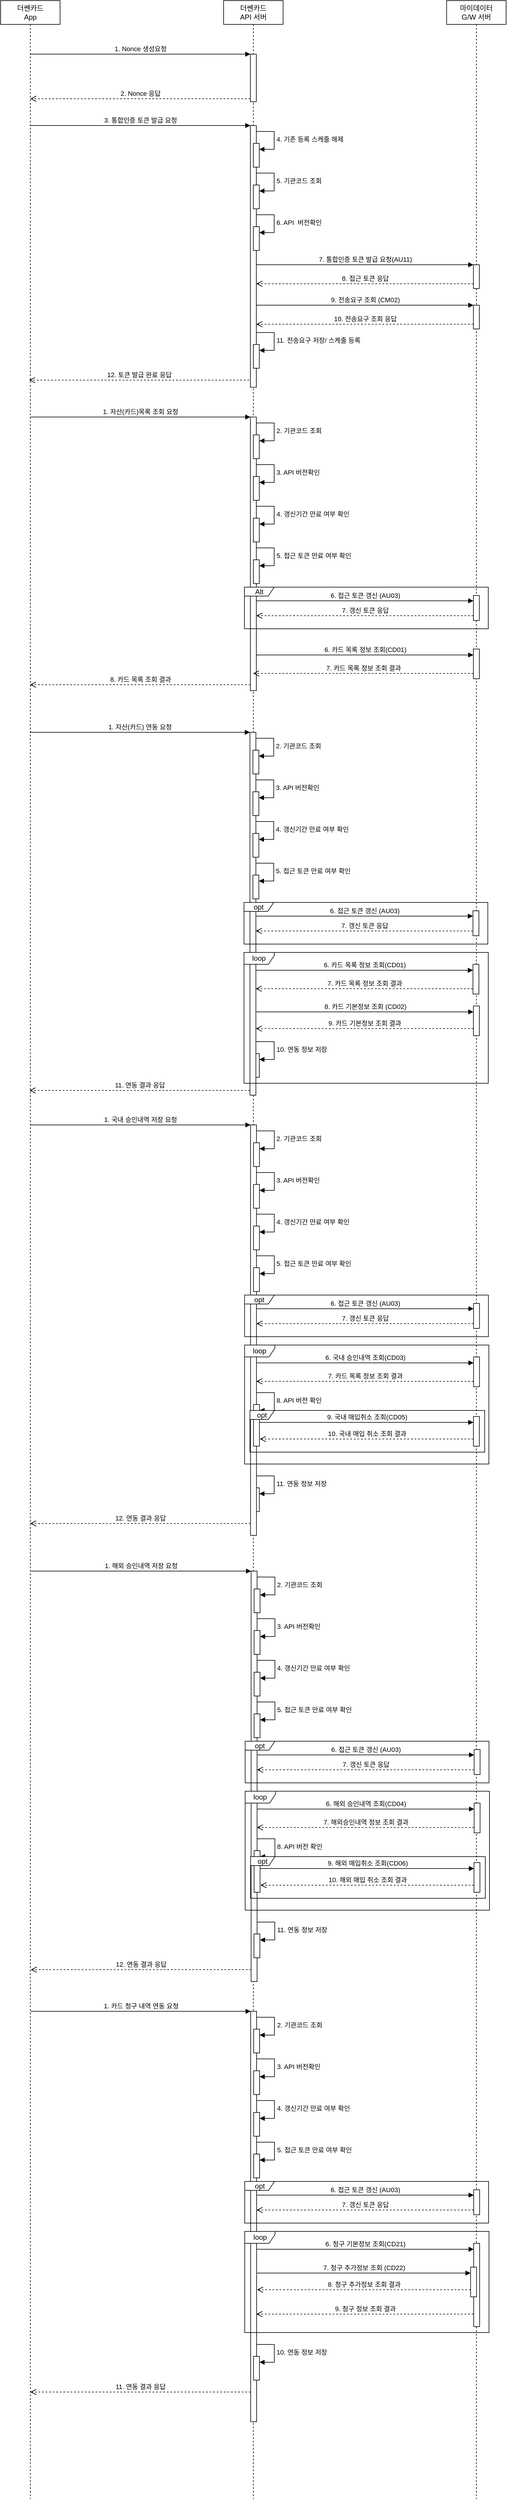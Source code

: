 <mxfile version="21.3.2" type="github">
  <diagram id="6Qg3G_9aTXWXRYNUIckk" name="마이데이터연동시퀀스">
    <mxGraphModel dx="1434" dy="806" grid="1" gridSize="10" guides="1" tooltips="1" connect="1" arrows="1" fold="1" page="0" pageScale="1" pageWidth="827" pageHeight="1169" math="0" shadow="0">
      <root>
        <mxCell id="0" />
        <mxCell id="1" parent="0" />
        <mxCell id="KVrmmXkFtb53Q-sJqrxz-4" value="마이데이터&lt;br&gt;G/W 서버" style="shape=umlLifeline;perimeter=lifelinePerimeter;whiteSpace=wrap;html=1;container=1;dropTarget=0;collapsible=0;recursiveResize=0;outlineConnect=0;portConstraint=eastwest;newEdgeStyle={&quot;edgeStyle&quot;:&quot;elbowEdgeStyle&quot;,&quot;elbow&quot;:&quot;vertical&quot;,&quot;curved&quot;:0,&quot;rounded&quot;:0};" parent="1" vertex="1">
          <mxGeometry x="840" y="150" width="100" height="4200" as="geometry" />
        </mxCell>
        <mxCell id="KVrmmXkFtb53Q-sJqrxz-13" value="" style="html=1;points=[];perimeter=orthogonalPerimeter;outlineConnect=0;targetShapes=umlLifeline;portConstraint=eastwest;newEdgeStyle={&quot;edgeStyle&quot;:&quot;elbowEdgeStyle&quot;,&quot;elbow&quot;:&quot;vertical&quot;,&quot;curved&quot;:0,&quot;rounded&quot;:0};" parent="KVrmmXkFtb53Q-sJqrxz-4" vertex="1">
          <mxGeometry x="45" y="444" width="10" height="40" as="geometry" />
        </mxCell>
        <mxCell id="KVrmmXkFtb53Q-sJqrxz-31" value="" style="html=1;points=[];perimeter=orthogonalPerimeter;outlineConnect=0;targetShapes=umlLifeline;portConstraint=eastwest;newEdgeStyle={&quot;edgeStyle&quot;:&quot;elbowEdgeStyle&quot;,&quot;elbow&quot;:&quot;vertical&quot;,&quot;curved&quot;:0,&quot;rounded&quot;:0};" parent="KVrmmXkFtb53Q-sJqrxz-4" vertex="1">
          <mxGeometry x="45" y="512" width="10" height="40" as="geometry" />
        </mxCell>
        <mxCell id="KVrmmXkFtb53Q-sJqrxz-32" value="9. 전송요구 조회 (CM02)" style="html=1;verticalAlign=bottom;endArrow=block;edgeStyle=elbowEdgeStyle;elbow=vertical;curved=0;rounded=0;" parent="KVrmmXkFtb53Q-sJqrxz-4" target="KVrmmXkFtb53Q-sJqrxz-31" edge="1">
          <mxGeometry relative="1" as="geometry">
            <mxPoint x="-320" y="512" as="sourcePoint" />
          </mxGeometry>
        </mxCell>
        <mxCell id="KVrmmXkFtb53Q-sJqrxz-33" value="10. 전송요구 조회 응답" style="html=1;verticalAlign=bottom;endArrow=open;dashed=1;endSize=8;edgeStyle=elbowEdgeStyle;elbow=vertical;curved=0;rounded=0;" parent="KVrmmXkFtb53Q-sJqrxz-4" edge="1">
          <mxGeometry relative="1" as="geometry">
            <mxPoint x="-320" y="544" as="targetPoint" />
            <mxPoint x="45" y="544" as="sourcePoint" />
            <Array as="points">
              <mxPoint x="-110" y="544" />
            </Array>
          </mxGeometry>
        </mxCell>
        <mxCell id="KVrmmXkFtb53Q-sJqrxz-40" value="" style="html=1;points=[];perimeter=orthogonalPerimeter;outlineConnect=0;targetShapes=umlLifeline;portConstraint=eastwest;newEdgeStyle={&quot;edgeStyle&quot;:&quot;elbowEdgeStyle&quot;,&quot;elbow&quot;:&quot;vertical&quot;,&quot;curved&quot;:0,&quot;rounded&quot;:0};" parent="KVrmmXkFtb53Q-sJqrxz-4" vertex="1">
          <mxGeometry x="45" y="1000" width="10" height="42" as="geometry" />
        </mxCell>
        <mxCell id="KVrmmXkFtb53Q-sJqrxz-44" value="" style="html=1;points=[];perimeter=orthogonalPerimeter;outlineConnect=0;targetShapes=umlLifeline;portConstraint=eastwest;newEdgeStyle={&quot;edgeStyle&quot;:&quot;elbowEdgeStyle&quot;,&quot;elbow&quot;:&quot;vertical&quot;,&quot;curved&quot;:0,&quot;rounded&quot;:0};" parent="KVrmmXkFtb53Q-sJqrxz-4" vertex="1">
          <mxGeometry x="45" y="1090" width="10" height="50" as="geometry" />
        </mxCell>
        <mxCell id="KVrmmXkFtb53Q-sJqrxz-66" value="" style="html=1;points=[];perimeter=orthogonalPerimeter;outlineConnect=0;targetShapes=umlLifeline;portConstraint=eastwest;newEdgeStyle={&quot;edgeStyle&quot;:&quot;elbowEdgeStyle&quot;,&quot;elbow&quot;:&quot;vertical&quot;,&quot;curved&quot;:0,&quot;rounded&quot;:0};" parent="KVrmmXkFtb53Q-sJqrxz-4" vertex="1">
          <mxGeometry x="45" y="1690" width="10" height="50" as="geometry" />
        </mxCell>
        <mxCell id="KVrmmXkFtb53Q-sJqrxz-76" value="" style="html=1;points=[];perimeter=orthogonalPerimeter;outlineConnect=0;targetShapes=umlLifeline;portConstraint=eastwest;newEdgeStyle={&quot;edgeStyle&quot;:&quot;elbowEdgeStyle&quot;,&quot;elbow&quot;:&quot;vertical&quot;,&quot;curved&quot;:0,&quot;rounded&quot;:0};" parent="KVrmmXkFtb53Q-sJqrxz-4" vertex="1">
          <mxGeometry x="45" y="2380" width="10" height="50" as="geometry" />
        </mxCell>
        <mxCell id="KVrmmXkFtb53Q-sJqrxz-93" value="10. 국내 매입 취소 조회 결과" style="html=1;verticalAlign=bottom;endArrow=open;dashed=1;endSize=8;elbow=vertical;rounded=0;" parent="KVrmmXkFtb53Q-sJqrxz-4" edge="1">
          <mxGeometry relative="1" as="geometry">
            <mxPoint x="-314" y="2418" as="targetPoint" />
            <mxPoint x="45" y="2418" as="sourcePoint" />
          </mxGeometry>
        </mxCell>
        <mxCell id="KVrmmXkFtb53Q-sJqrxz-94" value="9. 국내 매입취소 조회(CD05)" style="html=1;verticalAlign=bottom;endArrow=block;edgeStyle=elbowEdgeStyle;elbow=vertical;curved=0;rounded=0;" parent="KVrmmXkFtb53Q-sJqrxz-4" edge="1">
          <mxGeometry relative="1" as="geometry">
            <mxPoint x="-314" y="2390" as="sourcePoint" />
            <mxPoint x="45" y="2390" as="targetPoint" />
            <Array as="points">
              <mxPoint x="-100" y="2390" />
            </Array>
          </mxGeometry>
        </mxCell>
        <mxCell id="KVrmmXkFtb53Q-sJqrxz-3" value="더쎈카드&lt;br&gt;API 서버" style="shape=umlLifeline;perimeter=lifelinePerimeter;whiteSpace=wrap;html=1;container=1;dropTarget=0;collapsible=0;recursiveResize=0;outlineConnect=0;portConstraint=eastwest;newEdgeStyle={&quot;edgeStyle&quot;:&quot;elbowEdgeStyle&quot;,&quot;elbow&quot;:&quot;vertical&quot;,&quot;curved&quot;:0,&quot;rounded&quot;:0};" parent="1" vertex="1">
          <mxGeometry x="465" y="150" width="100" height="4200" as="geometry" />
        </mxCell>
        <mxCell id="KVrmmXkFtb53Q-sJqrxz-5" value="" style="html=1;points=[];perimeter=orthogonalPerimeter;outlineConnect=0;targetShapes=umlLifeline;portConstraint=eastwest;newEdgeStyle={&quot;edgeStyle&quot;:&quot;elbowEdgeStyle&quot;,&quot;elbow&quot;:&quot;vertical&quot;,&quot;curved&quot;:0,&quot;rounded&quot;:0};" parent="KVrmmXkFtb53Q-sJqrxz-3" vertex="1">
          <mxGeometry x="45" y="90" width="10" height="80" as="geometry" />
        </mxCell>
        <mxCell id="KVrmmXkFtb53Q-sJqrxz-8" value="" style="html=1;points=[];perimeter=orthogonalPerimeter;outlineConnect=0;targetShapes=umlLifeline;portConstraint=eastwest;newEdgeStyle={&quot;edgeStyle&quot;:&quot;elbowEdgeStyle&quot;,&quot;elbow&quot;:&quot;vertical&quot;,&quot;curved&quot;:0,&quot;rounded&quot;:0};" parent="KVrmmXkFtb53Q-sJqrxz-3" vertex="1">
          <mxGeometry x="45" y="210" width="10" height="440" as="geometry" />
        </mxCell>
        <mxCell id="KVrmmXkFtb53Q-sJqrxz-18" value="" style="html=1;points=[];perimeter=orthogonalPerimeter;outlineConnect=0;targetShapes=umlLifeline;portConstraint=eastwest;newEdgeStyle={&quot;edgeStyle&quot;:&quot;elbowEdgeStyle&quot;,&quot;elbow&quot;:&quot;vertical&quot;,&quot;curved&quot;:0,&quot;rounded&quot;:0};" parent="KVrmmXkFtb53Q-sJqrxz-3" vertex="1">
          <mxGeometry x="45" y="700" width="10" height="460" as="geometry" />
        </mxCell>
        <mxCell id="KVrmmXkFtb53Q-sJqrxz-21" value="" style="html=1;points=[];perimeter=orthogonalPerimeter;outlineConnect=0;targetShapes=umlLifeline;portConstraint=eastwest;newEdgeStyle={&quot;edgeStyle&quot;:&quot;elbowEdgeStyle&quot;,&quot;elbow&quot;:&quot;vertical&quot;,&quot;curved&quot;:0,&quot;rounded&quot;:0};" parent="KVrmmXkFtb53Q-sJqrxz-3" vertex="1">
          <mxGeometry x="50" y="730" width="10" height="40" as="geometry" />
        </mxCell>
        <mxCell id="KVrmmXkFtb53Q-sJqrxz-22" value="2. 기관코드 조회" style="html=1;align=left;spacingLeft=2;endArrow=block;rounded=0;edgeStyle=orthogonalEdgeStyle;curved=0;rounded=0;" parent="KVrmmXkFtb53Q-sJqrxz-3" target="KVrmmXkFtb53Q-sJqrxz-21" edge="1">
          <mxGeometry relative="1" as="geometry">
            <mxPoint x="55" y="710" as="sourcePoint" />
            <Array as="points">
              <mxPoint x="85" y="740" />
            </Array>
          </mxGeometry>
        </mxCell>
        <mxCell id="KVrmmXkFtb53Q-sJqrxz-23" value="" style="html=1;points=[];perimeter=orthogonalPerimeter;outlineConnect=0;targetShapes=umlLifeline;portConstraint=eastwest;newEdgeStyle={&quot;edgeStyle&quot;:&quot;elbowEdgeStyle&quot;,&quot;elbow&quot;:&quot;vertical&quot;,&quot;curved&quot;:0,&quot;rounded&quot;:0};" parent="KVrmmXkFtb53Q-sJqrxz-3" vertex="1">
          <mxGeometry x="50" y="800" width="10" height="40" as="geometry" />
        </mxCell>
        <mxCell id="KVrmmXkFtb53Q-sJqrxz-24" value="3. API 버전확인" style="html=1;align=left;spacingLeft=2;endArrow=block;rounded=0;edgeStyle=orthogonalEdgeStyle;curved=0;rounded=0;" parent="KVrmmXkFtb53Q-sJqrxz-3" target="KVrmmXkFtb53Q-sJqrxz-23" edge="1">
          <mxGeometry relative="1" as="geometry">
            <mxPoint x="55" y="780" as="sourcePoint" />
            <Array as="points">
              <mxPoint x="85" y="810" />
            </Array>
          </mxGeometry>
        </mxCell>
        <mxCell id="KVrmmXkFtb53Q-sJqrxz-25" value="" style="html=1;points=[];perimeter=orthogonalPerimeter;outlineConnect=0;targetShapes=umlLifeline;portConstraint=eastwest;newEdgeStyle={&quot;edgeStyle&quot;:&quot;elbowEdgeStyle&quot;,&quot;elbow&quot;:&quot;vertical&quot;,&quot;curved&quot;:0,&quot;rounded&quot;:0};" parent="KVrmmXkFtb53Q-sJqrxz-3" vertex="1">
          <mxGeometry x="50" y="240" width="10" height="40" as="geometry" />
        </mxCell>
        <mxCell id="KVrmmXkFtb53Q-sJqrxz-26" value="4. 기존 등록 스케줄 해제" style="html=1;align=left;spacingLeft=2;endArrow=block;rounded=0;edgeStyle=orthogonalEdgeStyle;curved=0;rounded=0;" parent="KVrmmXkFtb53Q-sJqrxz-3" target="KVrmmXkFtb53Q-sJqrxz-25" edge="1">
          <mxGeometry relative="1" as="geometry">
            <mxPoint x="55" y="220" as="sourcePoint" />
            <Array as="points">
              <mxPoint x="85" y="250" />
            </Array>
          </mxGeometry>
        </mxCell>
        <mxCell id="KVrmmXkFtb53Q-sJqrxz-27" value="" style="html=1;points=[];perimeter=orthogonalPerimeter;outlineConnect=0;targetShapes=umlLifeline;portConstraint=eastwest;newEdgeStyle={&quot;edgeStyle&quot;:&quot;elbowEdgeStyle&quot;,&quot;elbow&quot;:&quot;vertical&quot;,&quot;curved&quot;:0,&quot;rounded&quot;:0};" parent="KVrmmXkFtb53Q-sJqrxz-3" vertex="1">
          <mxGeometry x="50" y="310" width="10" height="40" as="geometry" />
        </mxCell>
        <mxCell id="KVrmmXkFtb53Q-sJqrxz-28" value="5. 기관코드 조회" style="html=1;align=left;spacingLeft=2;endArrow=block;rounded=0;edgeStyle=orthogonalEdgeStyle;curved=0;rounded=0;" parent="KVrmmXkFtb53Q-sJqrxz-3" target="KVrmmXkFtb53Q-sJqrxz-27" edge="1">
          <mxGeometry relative="1" as="geometry">
            <mxPoint x="55" y="290" as="sourcePoint" />
            <Array as="points">
              <mxPoint x="85" y="320" />
            </Array>
          </mxGeometry>
        </mxCell>
        <mxCell id="KVrmmXkFtb53Q-sJqrxz-29" value="" style="html=1;points=[];perimeter=orthogonalPerimeter;outlineConnect=0;targetShapes=umlLifeline;portConstraint=eastwest;newEdgeStyle={&quot;edgeStyle&quot;:&quot;elbowEdgeStyle&quot;,&quot;elbow&quot;:&quot;vertical&quot;,&quot;curved&quot;:0,&quot;rounded&quot;:0};" parent="KVrmmXkFtb53Q-sJqrxz-3" vertex="1">
          <mxGeometry x="50" y="380" width="10" height="40" as="geometry" />
        </mxCell>
        <mxCell id="KVrmmXkFtb53Q-sJqrxz-30" value="6. API&amp;nbsp; 버전확인" style="html=1;align=left;spacingLeft=2;endArrow=block;rounded=0;edgeStyle=orthogonalEdgeStyle;curved=0;rounded=0;" parent="KVrmmXkFtb53Q-sJqrxz-3" target="KVrmmXkFtb53Q-sJqrxz-29" edge="1">
          <mxGeometry relative="1" as="geometry">
            <mxPoint x="55" y="360" as="sourcePoint" />
            <Array as="points">
              <mxPoint x="85" y="390" />
            </Array>
          </mxGeometry>
        </mxCell>
        <mxCell id="KVrmmXkFtb53Q-sJqrxz-34" value="" style="html=1;points=[];perimeter=orthogonalPerimeter;outlineConnect=0;targetShapes=umlLifeline;portConstraint=eastwest;newEdgeStyle={&quot;edgeStyle&quot;:&quot;elbowEdgeStyle&quot;,&quot;elbow&quot;:&quot;vertical&quot;,&quot;curved&quot;:0,&quot;rounded&quot;:0};" parent="KVrmmXkFtb53Q-sJqrxz-3" vertex="1">
          <mxGeometry x="50" y="578" width="10" height="40" as="geometry" />
        </mxCell>
        <mxCell id="KVrmmXkFtb53Q-sJqrxz-35" value="11. 전송요구 저장/ 스케줄 등록" style="html=1;align=left;spacingLeft=2;endArrow=block;rounded=0;edgeStyle=orthogonalEdgeStyle;curved=0;rounded=0;" parent="KVrmmXkFtb53Q-sJqrxz-3" target="KVrmmXkFtb53Q-sJqrxz-34" edge="1">
          <mxGeometry relative="1" as="geometry">
            <mxPoint x="55" y="558" as="sourcePoint" />
            <Array as="points">
              <mxPoint x="85" y="588" />
            </Array>
          </mxGeometry>
        </mxCell>
        <mxCell id="KVrmmXkFtb53Q-sJqrxz-36" value="" style="html=1;points=[];perimeter=orthogonalPerimeter;outlineConnect=0;targetShapes=umlLifeline;portConstraint=eastwest;newEdgeStyle={&quot;edgeStyle&quot;:&quot;elbowEdgeStyle&quot;,&quot;elbow&quot;:&quot;vertical&quot;,&quot;curved&quot;:0,&quot;rounded&quot;:0};" parent="KVrmmXkFtb53Q-sJqrxz-3" vertex="1">
          <mxGeometry x="50" y="870" width="10" height="40" as="geometry" />
        </mxCell>
        <mxCell id="KVrmmXkFtb53Q-sJqrxz-37" value="4. 갱신기간 만료 여부 확인" style="html=1;align=left;spacingLeft=2;endArrow=block;rounded=0;edgeStyle=orthogonalEdgeStyle;curved=0;rounded=0;" parent="KVrmmXkFtb53Q-sJqrxz-3" target="KVrmmXkFtb53Q-sJqrxz-36" edge="1">
          <mxGeometry relative="1" as="geometry">
            <mxPoint x="55" y="850" as="sourcePoint" />
            <Array as="points">
              <mxPoint x="85" y="880" />
            </Array>
          </mxGeometry>
        </mxCell>
        <mxCell id="KVrmmXkFtb53Q-sJqrxz-38" value="" style="html=1;points=[];perimeter=orthogonalPerimeter;outlineConnect=0;targetShapes=umlLifeline;portConstraint=eastwest;newEdgeStyle={&quot;edgeStyle&quot;:&quot;elbowEdgeStyle&quot;,&quot;elbow&quot;:&quot;vertical&quot;,&quot;curved&quot;:0,&quot;rounded&quot;:0};" parent="KVrmmXkFtb53Q-sJqrxz-3" vertex="1">
          <mxGeometry x="50" y="940" width="10" height="40" as="geometry" />
        </mxCell>
        <mxCell id="KVrmmXkFtb53Q-sJqrxz-39" value="5. 접근 토큰 만료 여부 확인" style="html=1;align=left;spacingLeft=2;endArrow=block;rounded=0;edgeStyle=orthogonalEdgeStyle;curved=0;rounded=0;" parent="KVrmmXkFtb53Q-sJqrxz-3" target="KVrmmXkFtb53Q-sJqrxz-38" edge="1">
          <mxGeometry relative="1" as="geometry">
            <mxPoint x="55" y="920" as="sourcePoint" />
            <Array as="points">
              <mxPoint x="85" y="950" />
            </Array>
          </mxGeometry>
        </mxCell>
        <mxCell id="KVrmmXkFtb53Q-sJqrxz-70" value="10. 연동 정보 저장" style="html=1;align=left;spacingLeft=2;endArrow=block;rounded=0;edgeStyle=orthogonalEdgeStyle;curved=0;rounded=0;" parent="KVrmmXkFtb53Q-sJqrxz-3" target="KVrmmXkFtb53Q-sJqrxz-69" edge="1">
          <mxGeometry relative="1" as="geometry">
            <mxPoint x="55" y="1750" as="sourcePoint" />
            <Array as="points">
              <mxPoint x="85" y="1780" />
            </Array>
          </mxGeometry>
        </mxCell>
        <mxCell id="KVrmmXkFtb53Q-sJqrxz-69" value="" style="html=1;points=[];perimeter=orthogonalPerimeter;outlineConnect=0;targetShapes=umlLifeline;portConstraint=eastwest;newEdgeStyle={&quot;edgeStyle&quot;:&quot;elbowEdgeStyle&quot;,&quot;elbow&quot;:&quot;vertical&quot;,&quot;curved&quot;:0,&quot;rounded&quot;:0};" parent="KVrmmXkFtb53Q-sJqrxz-3" vertex="1">
          <mxGeometry x="50" y="1770" width="10" height="40" as="geometry" />
        </mxCell>
        <mxCell id="KVrmmXkFtb53Q-sJqrxz-74" value="11. 연동 정보 저장" style="html=1;align=left;spacingLeft=2;endArrow=block;rounded=0;edgeStyle=orthogonalEdgeStyle;curved=0;rounded=0;" parent="KVrmmXkFtb53Q-sJqrxz-3" target="KVrmmXkFtb53Q-sJqrxz-75" edge="1">
          <mxGeometry relative="1" as="geometry">
            <mxPoint x="55" y="2480" as="sourcePoint" />
            <Array as="points">
              <mxPoint x="85" y="2510" />
            </Array>
          </mxGeometry>
        </mxCell>
        <mxCell id="KVrmmXkFtb53Q-sJqrxz-127" value="10. 연동 정보 저장" style="html=1;align=left;spacingLeft=2;endArrow=block;rounded=0;edgeStyle=orthogonalEdgeStyle;curved=0;rounded=0;" parent="KVrmmXkFtb53Q-sJqrxz-3" target="KVrmmXkFtb53Q-sJqrxz-129" edge="1">
          <mxGeometry relative="1" as="geometry">
            <mxPoint x="55.25" y="3940" as="sourcePoint" />
            <Array as="points">
              <mxPoint x="85.25" y="3970" />
            </Array>
          </mxGeometry>
        </mxCell>
        <mxCell id="KVrmmXkFtb53Q-sJqrxz-128" value="" style="html=1;points=[];perimeter=orthogonalPerimeter;outlineConnect=0;targetShapes=umlLifeline;portConstraint=eastwest;newEdgeStyle={&quot;edgeStyle&quot;:&quot;elbowEdgeStyle&quot;,&quot;elbow&quot;:&quot;vertical&quot;,&quot;curved&quot;:0,&quot;rounded&quot;:0};" parent="KVrmmXkFtb53Q-sJqrxz-3" vertex="1">
          <mxGeometry x="45.5" y="3380" width="10" height="690" as="geometry" />
        </mxCell>
        <mxCell id="KVrmmXkFtb53Q-sJqrxz-129" value="" style="html=1;points=[];perimeter=orthogonalPerimeter;outlineConnect=0;targetShapes=umlLifeline;portConstraint=eastwest;newEdgeStyle={&quot;edgeStyle&quot;:&quot;elbowEdgeStyle&quot;,&quot;elbow&quot;:&quot;vertical&quot;,&quot;curved&quot;:0,&quot;rounded&quot;:0};" parent="KVrmmXkFtb53Q-sJqrxz-3" vertex="1">
          <mxGeometry x="50.25" y="3960" width="10" height="40" as="geometry" />
        </mxCell>
        <mxCell id="KVrmmXkFtb53Q-sJqrxz-133" value="" style="html=1;points=[];perimeter=orthogonalPerimeter;outlineConnect=0;targetShapes=umlLifeline;portConstraint=eastwest;newEdgeStyle={&quot;edgeStyle&quot;:&quot;elbowEdgeStyle&quot;,&quot;elbow&quot;:&quot;vertical&quot;,&quot;curved&quot;:0,&quot;rounded&quot;:0};" parent="KVrmmXkFtb53Q-sJqrxz-3" vertex="1">
          <mxGeometry x="50.5" y="3410" width="10" height="40" as="geometry" />
        </mxCell>
        <mxCell id="KVrmmXkFtb53Q-sJqrxz-134" value="2. 기관코드 조회" style="html=1;align=left;spacingLeft=2;endArrow=block;rounded=0;edgeStyle=orthogonalEdgeStyle;curved=0;rounded=0;" parent="KVrmmXkFtb53Q-sJqrxz-3" target="KVrmmXkFtb53Q-sJqrxz-133" edge="1">
          <mxGeometry relative="1" as="geometry">
            <mxPoint x="55.5" y="3390" as="sourcePoint" />
            <Array as="points">
              <mxPoint x="85.5" y="3420" />
            </Array>
          </mxGeometry>
        </mxCell>
        <mxCell id="KVrmmXkFtb53Q-sJqrxz-135" value="" style="html=1;points=[];perimeter=orthogonalPerimeter;outlineConnect=0;targetShapes=umlLifeline;portConstraint=eastwest;newEdgeStyle={&quot;edgeStyle&quot;:&quot;elbowEdgeStyle&quot;,&quot;elbow&quot;:&quot;vertical&quot;,&quot;curved&quot;:0,&quot;rounded&quot;:0};" parent="KVrmmXkFtb53Q-sJqrxz-3" vertex="1">
          <mxGeometry x="50.5" y="3480" width="10" height="40" as="geometry" />
        </mxCell>
        <mxCell id="KVrmmXkFtb53Q-sJqrxz-136" value="3. API 버전확인" style="html=1;align=left;spacingLeft=2;endArrow=block;rounded=0;edgeStyle=orthogonalEdgeStyle;curved=0;rounded=0;" parent="KVrmmXkFtb53Q-sJqrxz-3" target="KVrmmXkFtb53Q-sJqrxz-135" edge="1">
          <mxGeometry relative="1" as="geometry">
            <mxPoint x="55.5" y="3460" as="sourcePoint" />
            <Array as="points">
              <mxPoint x="85.5" y="3490" />
            </Array>
          </mxGeometry>
        </mxCell>
        <mxCell id="KVrmmXkFtb53Q-sJqrxz-137" value="" style="html=1;points=[];perimeter=orthogonalPerimeter;outlineConnect=0;targetShapes=umlLifeline;portConstraint=eastwest;newEdgeStyle={&quot;edgeStyle&quot;:&quot;elbowEdgeStyle&quot;,&quot;elbow&quot;:&quot;vertical&quot;,&quot;curved&quot;:0,&quot;rounded&quot;:0};" parent="KVrmmXkFtb53Q-sJqrxz-3" vertex="1">
          <mxGeometry x="50.5" y="3550" width="10" height="40" as="geometry" />
        </mxCell>
        <mxCell id="KVrmmXkFtb53Q-sJqrxz-138" value="4. 갱신기간 만료 여부 확인" style="html=1;align=left;spacingLeft=2;endArrow=block;rounded=0;edgeStyle=orthogonalEdgeStyle;curved=0;rounded=0;" parent="KVrmmXkFtb53Q-sJqrxz-3" target="KVrmmXkFtb53Q-sJqrxz-137" edge="1">
          <mxGeometry relative="1" as="geometry">
            <mxPoint x="55.5" y="3530" as="sourcePoint" />
            <Array as="points">
              <mxPoint x="85.5" y="3560" />
            </Array>
          </mxGeometry>
        </mxCell>
        <mxCell id="KVrmmXkFtb53Q-sJqrxz-139" value="" style="html=1;points=[];perimeter=orthogonalPerimeter;outlineConnect=0;targetShapes=umlLifeline;portConstraint=eastwest;newEdgeStyle={&quot;edgeStyle&quot;:&quot;elbowEdgeStyle&quot;,&quot;elbow&quot;:&quot;vertical&quot;,&quot;curved&quot;:0,&quot;rounded&quot;:0};" parent="KVrmmXkFtb53Q-sJqrxz-3" vertex="1">
          <mxGeometry x="50.5" y="3620" width="10" height="40" as="geometry" />
        </mxCell>
        <mxCell id="KVrmmXkFtb53Q-sJqrxz-140" value="5. 접근 토큰 만료 여부 확인" style="html=1;align=left;spacingLeft=2;endArrow=block;rounded=0;edgeStyle=orthogonalEdgeStyle;curved=0;rounded=0;" parent="KVrmmXkFtb53Q-sJqrxz-3" target="KVrmmXkFtb53Q-sJqrxz-139" edge="1">
          <mxGeometry relative="1" as="geometry">
            <mxPoint x="55.5" y="3600" as="sourcePoint" />
            <Array as="points">
              <mxPoint x="85.5" y="3630" />
            </Array>
          </mxGeometry>
        </mxCell>
        <mxCell id="KVrmmXkFtb53Q-sJqrxz-141" value="" style="html=1;points=[];perimeter=orthogonalPerimeter;outlineConnect=0;targetShapes=umlLifeline;portConstraint=eastwest;newEdgeStyle={&quot;edgeStyle&quot;:&quot;elbowEdgeStyle&quot;,&quot;elbow&quot;:&quot;vertical&quot;,&quot;curved&quot;:0,&quot;rounded&quot;:0};" parent="KVrmmXkFtb53Q-sJqrxz-3" vertex="1">
          <mxGeometry x="420.5" y="3680" width="10" height="42" as="geometry" />
        </mxCell>
        <mxCell id="KVrmmXkFtb53Q-sJqrxz-142" value="" style="html=1;points=[];perimeter=orthogonalPerimeter;outlineConnect=0;targetShapes=umlLifeline;portConstraint=eastwest;newEdgeStyle={&quot;edgeStyle&quot;:&quot;elbowEdgeStyle&quot;,&quot;elbow&quot;:&quot;vertical&quot;,&quot;curved&quot;:0,&quot;rounded&quot;:0};" parent="KVrmmXkFtb53Q-sJqrxz-3" vertex="1">
          <mxGeometry x="420.5" y="3770" width="10" height="140" as="geometry" />
        </mxCell>
        <mxCell id="KVrmmXkFtb53Q-sJqrxz-143" value="1. 카드 청구 내역 연동 요청" style="html=1;verticalAlign=bottom;endArrow=block;edgeStyle=elbowEdgeStyle;elbow=vertical;curved=0;rounded=0;" parent="KVrmmXkFtb53Q-sJqrxz-3" target="KVrmmXkFtb53Q-sJqrxz-128" edge="1">
          <mxGeometry relative="1" as="geometry">
            <mxPoint x="-324.5" y="3380" as="sourcePoint" />
          </mxGeometry>
        </mxCell>
        <mxCell id="KVrmmXkFtb53Q-sJqrxz-144" value="6. 접근 토큰 갱신 (AU03)" style="html=1;verticalAlign=bottom;endArrow=block;edgeStyle=elbowEdgeStyle;elbow=vertical;curved=0;rounded=0;" parent="KVrmmXkFtb53Q-sJqrxz-3" edge="1">
          <mxGeometry relative="1" as="geometry">
            <mxPoint x="55.5" y="3689" as="sourcePoint" />
            <mxPoint x="420.5" y="3689" as="targetPoint" />
          </mxGeometry>
        </mxCell>
        <mxCell id="KVrmmXkFtb53Q-sJqrxz-145" value="7. 갱신 토큰 응답" style="html=1;verticalAlign=bottom;endArrow=open;dashed=1;endSize=8;edgeStyle=elbowEdgeStyle;elbow=vertical;curved=0;rounded=0;" parent="KVrmmXkFtb53Q-sJqrxz-3" edge="1">
          <mxGeometry relative="1" as="geometry">
            <mxPoint x="55.5" y="3714" as="targetPoint" />
            <mxPoint x="420.5" y="3714" as="sourcePoint" />
            <Array as="points">
              <mxPoint x="385.5" y="3714" />
            </Array>
          </mxGeometry>
        </mxCell>
        <mxCell id="KVrmmXkFtb53Q-sJqrxz-146" value="opt" style="shape=umlFrame;whiteSpace=wrap;html=1;pointerEvents=0;width=50;height=15;" parent="KVrmmXkFtb53Q-sJqrxz-3" vertex="1">
          <mxGeometry x="35.5" y="3666" width="410" height="70" as="geometry" />
        </mxCell>
        <mxCell id="KVrmmXkFtb53Q-sJqrxz-147" value="6. 청구 기본정보 조회(CD21)" style="html=1;verticalAlign=bottom;endArrow=block;edgeStyle=elbowEdgeStyle;elbow=vertical;curved=0;rounded=0;" parent="KVrmmXkFtb53Q-sJqrxz-3" edge="1">
          <mxGeometry relative="1" as="geometry">
            <mxPoint x="55.5" y="3780" as="sourcePoint" />
            <mxPoint x="420.5" y="3780" as="targetPoint" />
          </mxGeometry>
        </mxCell>
        <mxCell id="KVrmmXkFtb53Q-sJqrxz-148" value="9. 청구 정보 조회 결과" style="html=1;verticalAlign=bottom;endArrow=open;dashed=1;endSize=8;elbow=vertical;rounded=0;" parent="KVrmmXkFtb53Q-sJqrxz-3" edge="1">
          <mxGeometry relative="1" as="geometry">
            <mxPoint x="55" y="3889" as="targetPoint" />
            <mxPoint x="420.25" y="3889" as="sourcePoint" />
          </mxGeometry>
        </mxCell>
        <mxCell id="KVrmmXkFtb53Q-sJqrxz-149" value="11. 연동 결과 응답" style="html=1;verticalAlign=bottom;endArrow=open;dashed=1;endSize=8;elbow=vertical;rounded=0;" parent="KVrmmXkFtb53Q-sJqrxz-3" edge="1">
          <mxGeometry relative="1" as="geometry">
            <mxPoint x="-325" y="4020" as="targetPoint" />
            <mxPoint x="45.5" y="4020" as="sourcePoint" />
          </mxGeometry>
        </mxCell>
        <mxCell id="KVrmmXkFtb53Q-sJqrxz-150" value="loop" style="shape=umlFrame;whiteSpace=wrap;html=1;pointerEvents=0;width=51;height=20;" parent="KVrmmXkFtb53Q-sJqrxz-3" vertex="1">
          <mxGeometry x="35.5" y="3750" width="410.75" height="170" as="geometry" />
        </mxCell>
        <mxCell id="KVrmmXkFtb53Q-sJqrxz-75" value="" style="html=1;points=[];perimeter=orthogonalPerimeter;outlineConnect=0;targetShapes=umlLifeline;portConstraint=eastwest;newEdgeStyle={&quot;edgeStyle&quot;:&quot;elbowEdgeStyle&quot;,&quot;elbow&quot;:&quot;vertical&quot;,&quot;curved&quot;:0,&quot;rounded&quot;:0};" parent="KVrmmXkFtb53Q-sJqrxz-3" vertex="1">
          <mxGeometry x="50" y="2500" width="10" height="40" as="geometry" />
        </mxCell>
        <mxCell id="KVrmmXkFtb53Q-sJqrxz-130" value="" style="html=1;points=[];perimeter=orthogonalPerimeter;outlineConnect=0;targetShapes=umlLifeline;portConstraint=eastwest;newEdgeStyle={&quot;edgeStyle&quot;:&quot;elbowEdgeStyle&quot;,&quot;elbow&quot;:&quot;vertical&quot;,&quot;curved&quot;:0,&quot;rounded&quot;:0};" parent="KVrmmXkFtb53Q-sJqrxz-3" vertex="1">
          <mxGeometry x="415.25" y="3810" width="10" height="50" as="geometry" />
        </mxCell>
        <mxCell id="KVrmmXkFtb53Q-sJqrxz-131" value="8. 청구 추가정보 조회 결과" style="html=1;verticalAlign=bottom;endArrow=open;dashed=1;endSize=8;elbow=vertical;rounded=0;" parent="KVrmmXkFtb53Q-sJqrxz-3" edge="1">
          <mxGeometry relative="1" as="geometry">
            <mxPoint x="56.25" y="3848" as="targetPoint" />
            <mxPoint x="415.25" y="3848" as="sourcePoint" />
          </mxGeometry>
        </mxCell>
        <mxCell id="KVrmmXkFtb53Q-sJqrxz-132" value="7. 청구 추가정보 조회 (CD22)" style="html=1;verticalAlign=bottom;endArrow=block;edgeStyle=elbowEdgeStyle;elbow=vertical;curved=0;rounded=0;" parent="KVrmmXkFtb53Q-sJqrxz-3" edge="1">
          <mxGeometry relative="1" as="geometry">
            <mxPoint x="56.25" y="3820" as="sourcePoint" />
            <mxPoint x="415.25" y="3820" as="targetPoint" />
            <Array as="points">
              <mxPoint x="270.25" y="3820" />
            </Array>
          </mxGeometry>
        </mxCell>
        <mxCell id="KVrmmXkFtb53Q-sJqrxz-73" value="" style="html=1;points=[];perimeter=orthogonalPerimeter;outlineConnect=0;targetShapes=umlLifeline;portConstraint=eastwest;newEdgeStyle={&quot;edgeStyle&quot;:&quot;elbowEdgeStyle&quot;,&quot;elbow&quot;:&quot;vertical&quot;,&quot;curved&quot;:0,&quot;rounded&quot;:0};" parent="1" vertex="1">
          <mxGeometry x="510.25" y="2040" width="10" height="690" as="geometry" />
        </mxCell>
        <mxCell id="KVrmmXkFtb53Q-sJqrxz-47" value="" style="html=1;points=[];perimeter=orthogonalPerimeter;outlineConnect=0;targetShapes=umlLifeline;portConstraint=eastwest;newEdgeStyle={&quot;edgeStyle&quot;:&quot;elbowEdgeStyle&quot;,&quot;elbow&quot;:&quot;vertical&quot;,&quot;curved&quot;:0,&quot;rounded&quot;:0};" parent="1" vertex="1">
          <mxGeometry x="509.25" y="1380" width="10" height="610" as="geometry" />
        </mxCell>
        <mxCell id="KVrmmXkFtb53Q-sJqrxz-1" value="더쎈카드&lt;br&gt;App" style="shape=umlLifeline;perimeter=lifelinePerimeter;whiteSpace=wrap;html=1;container=1;dropTarget=0;collapsible=0;recursiveResize=0;outlineConnect=0;portConstraint=eastwest;newEdgeStyle={&quot;edgeStyle&quot;:&quot;elbowEdgeStyle&quot;,&quot;elbow&quot;:&quot;vertical&quot;,&quot;curved&quot;:0,&quot;rounded&quot;:0};" parent="1" vertex="1">
          <mxGeometry x="90" y="150" width="100" height="4200" as="geometry" />
        </mxCell>
        <mxCell id="KVrmmXkFtb53Q-sJqrxz-6" value="1. Nonce 생성요청" style="html=1;verticalAlign=bottom;endArrow=block;edgeStyle=elbowEdgeStyle;elbow=vertical;curved=0;rounded=0;" parent="1" target="KVrmmXkFtb53Q-sJqrxz-5" edge="1">
          <mxGeometry relative="1" as="geometry">
            <mxPoint x="140" y="240" as="sourcePoint" />
          </mxGeometry>
        </mxCell>
        <mxCell id="KVrmmXkFtb53Q-sJqrxz-7" value="2. Nonce 응답" style="html=1;verticalAlign=bottom;endArrow=open;dashed=1;endSize=8;edgeStyle=elbowEdgeStyle;elbow=vertical;curved=0;rounded=0;" parent="1" source="KVrmmXkFtb53Q-sJqrxz-5" edge="1">
          <mxGeometry relative="1" as="geometry">
            <mxPoint x="140" y="315" as="targetPoint" />
          </mxGeometry>
        </mxCell>
        <mxCell id="KVrmmXkFtb53Q-sJqrxz-9" value="3. 통합인증 토큰 발급 요청" style="html=1;verticalAlign=bottom;endArrow=block;edgeStyle=elbowEdgeStyle;elbow=vertical;curved=0;rounded=0;" parent="1" target="KVrmmXkFtb53Q-sJqrxz-8" edge="1">
          <mxGeometry relative="1" as="geometry">
            <mxPoint x="140" y="360" as="sourcePoint" />
          </mxGeometry>
        </mxCell>
        <mxCell id="KVrmmXkFtb53Q-sJqrxz-10" value="12. 토큰 발급 완료 응답" style="html=1;verticalAlign=bottom;endArrow=open;dashed=1;endSize=8;edgeStyle=elbowEdgeStyle;elbow=vertical;curved=0;rounded=0;" parent="1" edge="1">
          <mxGeometry relative="1" as="geometry">
            <mxPoint x="138" y="788" as="targetPoint" />
            <mxPoint x="508" y="788" as="sourcePoint" />
            <Array as="points">
              <mxPoint x="392" y="788" />
            </Array>
          </mxGeometry>
        </mxCell>
        <mxCell id="KVrmmXkFtb53Q-sJqrxz-14" value="7. 통합인증 토큰 발급 요청(AU11)" style="html=1;verticalAlign=bottom;endArrow=block;edgeStyle=elbowEdgeStyle;elbow=vertical;curved=0;rounded=0;" parent="1" target="KVrmmXkFtb53Q-sJqrxz-13" edge="1">
          <mxGeometry relative="1" as="geometry">
            <mxPoint x="520" y="594" as="sourcePoint" />
          </mxGeometry>
        </mxCell>
        <mxCell id="KVrmmXkFtb53Q-sJqrxz-15" value="8. 접근 토큰 응답" style="html=1;verticalAlign=bottom;endArrow=open;dashed=1;endSize=8;edgeStyle=elbowEdgeStyle;elbow=vertical;curved=0;rounded=0;" parent="1" edge="1">
          <mxGeometry relative="1" as="geometry">
            <mxPoint x="520" y="626" as="targetPoint" />
            <mxPoint x="885" y="626" as="sourcePoint" />
            <Array as="points">
              <mxPoint x="730" y="626" />
            </Array>
          </mxGeometry>
        </mxCell>
        <mxCell id="KVrmmXkFtb53Q-sJqrxz-19" value="1. 자산(카드)목록 조회 요청" style="html=1;verticalAlign=bottom;endArrow=block;edgeStyle=elbowEdgeStyle;elbow=vertical;curved=0;rounded=0;" parent="1" target="KVrmmXkFtb53Q-sJqrxz-18" edge="1">
          <mxGeometry relative="1" as="geometry">
            <mxPoint x="140" y="850" as="sourcePoint" />
          </mxGeometry>
        </mxCell>
        <mxCell id="KVrmmXkFtb53Q-sJqrxz-20" value="8. 카드 목록 조회 결과" style="html=1;verticalAlign=bottom;endArrow=open;dashed=1;endSize=8;elbow=vertical;rounded=0;" parent="1" edge="1">
          <mxGeometry relative="1" as="geometry">
            <mxPoint x="139.5" y="1300" as="targetPoint" />
            <mxPoint x="510" y="1300" as="sourcePoint" />
          </mxGeometry>
        </mxCell>
        <mxCell id="KVrmmXkFtb53Q-sJqrxz-41" value="6. 접근 토큰 갱신 (AU03)" style="html=1;verticalAlign=bottom;endArrow=block;edgeStyle=elbowEdgeStyle;elbow=vertical;curved=0;rounded=0;" parent="1" edge="1">
          <mxGeometry relative="1" as="geometry">
            <mxPoint x="520" y="1159" as="sourcePoint" />
            <mxPoint x="885" y="1159" as="targetPoint" />
          </mxGeometry>
        </mxCell>
        <mxCell id="KVrmmXkFtb53Q-sJqrxz-42" value="7. 갱신 토큰 응답" style="html=1;verticalAlign=bottom;endArrow=open;dashed=1;endSize=8;edgeStyle=elbowEdgeStyle;elbow=vertical;curved=0;rounded=0;" parent="1" edge="1">
          <mxGeometry relative="1" as="geometry">
            <mxPoint x="520" y="1184" as="targetPoint" />
            <mxPoint x="885" y="1184" as="sourcePoint" />
            <Array as="points">
              <mxPoint x="850" y="1184" />
            </Array>
          </mxGeometry>
        </mxCell>
        <mxCell id="KVrmmXkFtb53Q-sJqrxz-43" value="Alt" style="shape=umlFrame;whiteSpace=wrap;html=1;pointerEvents=0;width=50;height=15;" parent="1" vertex="1">
          <mxGeometry x="500" y="1136" width="410" height="70" as="geometry" />
        </mxCell>
        <mxCell id="KVrmmXkFtb53Q-sJqrxz-45" value="6. 카드 목록 정보 조회(CD01)" style="html=1;verticalAlign=bottom;endArrow=block;edgeStyle=elbowEdgeStyle;elbow=vertical;curved=0;rounded=0;" parent="1" edge="1">
          <mxGeometry relative="1" as="geometry">
            <mxPoint x="520" y="1250" as="sourcePoint" />
            <mxPoint x="885" y="1250" as="targetPoint" />
          </mxGeometry>
        </mxCell>
        <mxCell id="KVrmmXkFtb53Q-sJqrxz-46" value="7. 카드 목록 정보 조회 결과" style="html=1;verticalAlign=bottom;endArrow=open;dashed=1;endSize=8;elbow=vertical;rounded=0;" parent="1" edge="1">
          <mxGeometry relative="1" as="geometry">
            <mxPoint x="514.5" y="1281" as="targetPoint" />
            <mxPoint x="885" y="1281" as="sourcePoint" />
          </mxGeometry>
        </mxCell>
        <mxCell id="KVrmmXkFtb53Q-sJqrxz-48" value="" style="html=1;points=[];perimeter=orthogonalPerimeter;outlineConnect=0;targetShapes=umlLifeline;portConstraint=eastwest;newEdgeStyle={&quot;edgeStyle&quot;:&quot;elbowEdgeStyle&quot;,&quot;elbow&quot;:&quot;vertical&quot;,&quot;curved&quot;:0,&quot;rounded&quot;:0};" parent="1" vertex="1">
          <mxGeometry x="514.25" y="1410" width="10" height="40" as="geometry" />
        </mxCell>
        <mxCell id="KVrmmXkFtb53Q-sJqrxz-49" value="2. 기관코드 조회" style="html=1;align=left;spacingLeft=2;endArrow=block;rounded=0;edgeStyle=orthogonalEdgeStyle;curved=0;rounded=0;" parent="1" target="KVrmmXkFtb53Q-sJqrxz-48" edge="1">
          <mxGeometry relative="1" as="geometry">
            <mxPoint x="519.25" y="1390" as="sourcePoint" />
            <Array as="points">
              <mxPoint x="549.25" y="1420" />
            </Array>
          </mxGeometry>
        </mxCell>
        <mxCell id="KVrmmXkFtb53Q-sJqrxz-50" value="" style="html=1;points=[];perimeter=orthogonalPerimeter;outlineConnect=0;targetShapes=umlLifeline;portConstraint=eastwest;newEdgeStyle={&quot;edgeStyle&quot;:&quot;elbowEdgeStyle&quot;,&quot;elbow&quot;:&quot;vertical&quot;,&quot;curved&quot;:0,&quot;rounded&quot;:0};" parent="1" vertex="1">
          <mxGeometry x="514.25" y="1480" width="10" height="40" as="geometry" />
        </mxCell>
        <mxCell id="KVrmmXkFtb53Q-sJqrxz-51" value="3. API 버전확인" style="html=1;align=left;spacingLeft=2;endArrow=block;rounded=0;edgeStyle=orthogonalEdgeStyle;curved=0;rounded=0;" parent="1" target="KVrmmXkFtb53Q-sJqrxz-50" edge="1">
          <mxGeometry relative="1" as="geometry">
            <mxPoint x="519.25" y="1460" as="sourcePoint" />
            <Array as="points">
              <mxPoint x="549.25" y="1490" />
            </Array>
          </mxGeometry>
        </mxCell>
        <mxCell id="KVrmmXkFtb53Q-sJqrxz-52" value="" style="html=1;points=[];perimeter=orthogonalPerimeter;outlineConnect=0;targetShapes=umlLifeline;portConstraint=eastwest;newEdgeStyle={&quot;edgeStyle&quot;:&quot;elbowEdgeStyle&quot;,&quot;elbow&quot;:&quot;vertical&quot;,&quot;curved&quot;:0,&quot;rounded&quot;:0};" parent="1" vertex="1">
          <mxGeometry x="514.25" y="1550" width="10" height="40" as="geometry" />
        </mxCell>
        <mxCell id="KVrmmXkFtb53Q-sJqrxz-53" value="4. 갱신기간 만료 여부 확인" style="html=1;align=left;spacingLeft=2;endArrow=block;rounded=0;edgeStyle=orthogonalEdgeStyle;curved=0;rounded=0;" parent="1" target="KVrmmXkFtb53Q-sJqrxz-52" edge="1">
          <mxGeometry relative="1" as="geometry">
            <mxPoint x="519.25" y="1530" as="sourcePoint" />
            <Array as="points">
              <mxPoint x="549.25" y="1560" />
            </Array>
          </mxGeometry>
        </mxCell>
        <mxCell id="KVrmmXkFtb53Q-sJqrxz-54" value="" style="html=1;points=[];perimeter=orthogonalPerimeter;outlineConnect=0;targetShapes=umlLifeline;portConstraint=eastwest;newEdgeStyle={&quot;edgeStyle&quot;:&quot;elbowEdgeStyle&quot;,&quot;elbow&quot;:&quot;vertical&quot;,&quot;curved&quot;:0,&quot;rounded&quot;:0};" parent="1" vertex="1">
          <mxGeometry x="514.25" y="1620" width="10" height="40" as="geometry" />
        </mxCell>
        <mxCell id="KVrmmXkFtb53Q-sJqrxz-55" value="5. 접근 토큰 만료 여부 확인" style="html=1;align=left;spacingLeft=2;endArrow=block;rounded=0;edgeStyle=orthogonalEdgeStyle;curved=0;rounded=0;" parent="1" target="KVrmmXkFtb53Q-sJqrxz-54" edge="1">
          <mxGeometry relative="1" as="geometry">
            <mxPoint x="519.25" y="1600" as="sourcePoint" />
            <Array as="points">
              <mxPoint x="549.25" y="1630" />
            </Array>
          </mxGeometry>
        </mxCell>
        <mxCell id="KVrmmXkFtb53Q-sJqrxz-56" value="" style="html=1;points=[];perimeter=orthogonalPerimeter;outlineConnect=0;targetShapes=umlLifeline;portConstraint=eastwest;newEdgeStyle={&quot;edgeStyle&quot;:&quot;elbowEdgeStyle&quot;,&quot;elbow&quot;:&quot;vertical&quot;,&quot;curved&quot;:0,&quot;rounded&quot;:0};" parent="1" vertex="1">
          <mxGeometry x="884.25" y="1680" width="10" height="42" as="geometry" />
        </mxCell>
        <mxCell id="KVrmmXkFtb53Q-sJqrxz-57" value="" style="html=1;points=[];perimeter=orthogonalPerimeter;outlineConnect=0;targetShapes=umlLifeline;portConstraint=eastwest;newEdgeStyle={&quot;edgeStyle&quot;:&quot;elbowEdgeStyle&quot;,&quot;elbow&quot;:&quot;vertical&quot;,&quot;curved&quot;:0,&quot;rounded&quot;:0};" parent="1" vertex="1">
          <mxGeometry x="884.25" y="1770" width="10" height="50" as="geometry" />
        </mxCell>
        <mxCell id="KVrmmXkFtb53Q-sJqrxz-58" value="1. 자산(카드) 연동 요청" style="html=1;verticalAlign=bottom;endArrow=block;edgeStyle=elbowEdgeStyle;elbow=vertical;curved=0;rounded=0;" parent="1" target="KVrmmXkFtb53Q-sJqrxz-47" edge="1">
          <mxGeometry relative="1" as="geometry">
            <mxPoint x="139.25" y="1380" as="sourcePoint" />
          </mxGeometry>
        </mxCell>
        <mxCell id="KVrmmXkFtb53Q-sJqrxz-60" value="6. 접근 토큰 갱신 (AU03)" style="html=1;verticalAlign=bottom;endArrow=block;edgeStyle=elbowEdgeStyle;elbow=vertical;curved=0;rounded=0;" parent="1" edge="1">
          <mxGeometry relative="1" as="geometry">
            <mxPoint x="519.25" y="1689" as="sourcePoint" />
            <mxPoint x="884.25" y="1689" as="targetPoint" />
          </mxGeometry>
        </mxCell>
        <mxCell id="KVrmmXkFtb53Q-sJqrxz-61" value="7. 갱신 토큰 응답" style="html=1;verticalAlign=bottom;endArrow=open;dashed=1;endSize=8;edgeStyle=elbowEdgeStyle;elbow=vertical;curved=0;rounded=0;" parent="1" edge="1">
          <mxGeometry relative="1" as="geometry">
            <mxPoint x="519.25" y="1714" as="targetPoint" />
            <mxPoint x="884.25" y="1714" as="sourcePoint" />
            <Array as="points">
              <mxPoint x="849.25" y="1714" />
            </Array>
          </mxGeometry>
        </mxCell>
        <mxCell id="KVrmmXkFtb53Q-sJqrxz-62" value="opt" style="shape=umlFrame;whiteSpace=wrap;html=1;pointerEvents=0;width=50;height=15;" parent="1" vertex="1">
          <mxGeometry x="499.25" y="1666" width="410" height="70" as="geometry" />
        </mxCell>
        <mxCell id="KVrmmXkFtb53Q-sJqrxz-63" value="6. 카드 목록 정보 조회(CD01)" style="html=1;verticalAlign=bottom;endArrow=block;edgeStyle=elbowEdgeStyle;elbow=vertical;curved=0;rounded=0;" parent="1" edge="1">
          <mxGeometry relative="1" as="geometry">
            <mxPoint x="519.25" y="1780" as="sourcePoint" />
            <mxPoint x="884.25" y="1780" as="targetPoint" />
          </mxGeometry>
        </mxCell>
        <mxCell id="KVrmmXkFtb53Q-sJqrxz-64" value="7. 카드 목록 정보 조회 결과" style="html=1;verticalAlign=bottom;endArrow=open;dashed=1;endSize=8;elbow=vertical;rounded=0;" parent="1" edge="1">
          <mxGeometry relative="1" as="geometry">
            <mxPoint x="519" y="1811" as="targetPoint" />
            <mxPoint x="884.25" y="1811" as="sourcePoint" />
          </mxGeometry>
        </mxCell>
        <mxCell id="KVrmmXkFtb53Q-sJqrxz-68" value="9. 카드 기본정보 조회 결과" style="html=1;verticalAlign=bottom;endArrow=open;dashed=1;endSize=8;elbow=vertical;rounded=0;" parent="1" edge="1">
          <mxGeometry relative="1" as="geometry">
            <mxPoint x="519.25" y="1878" as="targetPoint" />
            <mxPoint x="885" y="1878" as="sourcePoint" />
          </mxGeometry>
        </mxCell>
        <mxCell id="KVrmmXkFtb53Q-sJqrxz-67" value="8. 카드 기본정보 조회 (CD02)" style="html=1;verticalAlign=bottom;endArrow=block;edgeStyle=elbowEdgeStyle;elbow=vertical;curved=0;rounded=0;" parent="1" edge="1">
          <mxGeometry relative="1" as="geometry">
            <mxPoint x="520" y="1850" as="sourcePoint" />
            <mxPoint x="885" y="1850" as="targetPoint" />
            <Array as="points">
              <mxPoint x="740" y="1850" />
            </Array>
          </mxGeometry>
        </mxCell>
        <mxCell id="KVrmmXkFtb53Q-sJqrxz-71" value="11. 연동 결과 응답" style="html=1;verticalAlign=bottom;endArrow=open;dashed=1;endSize=8;elbow=vertical;rounded=0;" parent="1" edge="1">
          <mxGeometry relative="1" as="geometry">
            <mxPoint x="138.75" y="1982" as="targetPoint" />
            <mxPoint x="509.25" y="1982" as="sourcePoint" />
          </mxGeometry>
        </mxCell>
        <mxCell id="KVrmmXkFtb53Q-sJqrxz-72" value="loop" style="shape=umlFrame;whiteSpace=wrap;html=1;pointerEvents=0;width=51;height=20;" parent="1" vertex="1">
          <mxGeometry x="499.25" y="1750" width="410.75" height="220" as="geometry" />
        </mxCell>
        <mxCell id="KVrmmXkFtb53Q-sJqrxz-77" value="" style="html=1;points=[];perimeter=orthogonalPerimeter;outlineConnect=0;targetShapes=umlLifeline;portConstraint=eastwest;newEdgeStyle={&quot;edgeStyle&quot;:&quot;elbowEdgeStyle&quot;,&quot;elbow&quot;:&quot;vertical&quot;,&quot;curved&quot;:0,&quot;rounded&quot;:0};" parent="1" vertex="1">
          <mxGeometry x="515.25" y="2070" width="10" height="40" as="geometry" />
        </mxCell>
        <mxCell id="KVrmmXkFtb53Q-sJqrxz-78" value="2. 기관코드 조회" style="html=1;align=left;spacingLeft=2;endArrow=block;rounded=0;edgeStyle=orthogonalEdgeStyle;curved=0;rounded=0;" parent="1" target="KVrmmXkFtb53Q-sJqrxz-77" edge="1">
          <mxGeometry relative="1" as="geometry">
            <mxPoint x="520.25" y="2050" as="sourcePoint" />
            <Array as="points">
              <mxPoint x="550.25" y="2080" />
            </Array>
          </mxGeometry>
        </mxCell>
        <mxCell id="KVrmmXkFtb53Q-sJqrxz-79" value="" style="html=1;points=[];perimeter=orthogonalPerimeter;outlineConnect=0;targetShapes=umlLifeline;portConstraint=eastwest;newEdgeStyle={&quot;edgeStyle&quot;:&quot;elbowEdgeStyle&quot;,&quot;elbow&quot;:&quot;vertical&quot;,&quot;curved&quot;:0,&quot;rounded&quot;:0};" parent="1" vertex="1">
          <mxGeometry x="515.25" y="2140" width="10" height="40" as="geometry" />
        </mxCell>
        <mxCell id="KVrmmXkFtb53Q-sJqrxz-80" value="3. API 버전확인" style="html=1;align=left;spacingLeft=2;endArrow=block;rounded=0;edgeStyle=orthogonalEdgeStyle;curved=0;rounded=0;" parent="1" target="KVrmmXkFtb53Q-sJqrxz-79" edge="1">
          <mxGeometry relative="1" as="geometry">
            <mxPoint x="520.25" y="2120" as="sourcePoint" />
            <Array as="points">
              <mxPoint x="550.25" y="2150" />
            </Array>
          </mxGeometry>
        </mxCell>
        <mxCell id="KVrmmXkFtb53Q-sJqrxz-81" value="" style="html=1;points=[];perimeter=orthogonalPerimeter;outlineConnect=0;targetShapes=umlLifeline;portConstraint=eastwest;newEdgeStyle={&quot;edgeStyle&quot;:&quot;elbowEdgeStyle&quot;,&quot;elbow&quot;:&quot;vertical&quot;,&quot;curved&quot;:0,&quot;rounded&quot;:0};" parent="1" vertex="1">
          <mxGeometry x="515.25" y="2210" width="10" height="40" as="geometry" />
        </mxCell>
        <mxCell id="KVrmmXkFtb53Q-sJqrxz-82" value="4. 갱신기간 만료 여부 확인" style="html=1;align=left;spacingLeft=2;endArrow=block;rounded=0;edgeStyle=orthogonalEdgeStyle;curved=0;rounded=0;" parent="1" target="KVrmmXkFtb53Q-sJqrxz-81" edge="1">
          <mxGeometry relative="1" as="geometry">
            <mxPoint x="520.25" y="2190" as="sourcePoint" />
            <Array as="points">
              <mxPoint x="550.25" y="2220" />
            </Array>
          </mxGeometry>
        </mxCell>
        <mxCell id="KVrmmXkFtb53Q-sJqrxz-83" value="" style="html=1;points=[];perimeter=orthogonalPerimeter;outlineConnect=0;targetShapes=umlLifeline;portConstraint=eastwest;newEdgeStyle={&quot;edgeStyle&quot;:&quot;elbowEdgeStyle&quot;,&quot;elbow&quot;:&quot;vertical&quot;,&quot;curved&quot;:0,&quot;rounded&quot;:0};" parent="1" vertex="1">
          <mxGeometry x="515.25" y="2280" width="10" height="40" as="geometry" />
        </mxCell>
        <mxCell id="KVrmmXkFtb53Q-sJqrxz-84" value="5. 접근 토큰 만료 여부 확인" style="html=1;align=left;spacingLeft=2;endArrow=block;rounded=0;edgeStyle=orthogonalEdgeStyle;curved=0;rounded=0;" parent="1" target="KVrmmXkFtb53Q-sJqrxz-83" edge="1">
          <mxGeometry relative="1" as="geometry">
            <mxPoint x="520.25" y="2260" as="sourcePoint" />
            <Array as="points">
              <mxPoint x="550.25" y="2290" />
            </Array>
          </mxGeometry>
        </mxCell>
        <mxCell id="KVrmmXkFtb53Q-sJqrxz-85" value="" style="html=1;points=[];perimeter=orthogonalPerimeter;outlineConnect=0;targetShapes=umlLifeline;portConstraint=eastwest;newEdgeStyle={&quot;edgeStyle&quot;:&quot;elbowEdgeStyle&quot;,&quot;elbow&quot;:&quot;vertical&quot;,&quot;curved&quot;:0,&quot;rounded&quot;:0};" parent="1" vertex="1">
          <mxGeometry x="885.25" y="2340" width="10" height="42" as="geometry" />
        </mxCell>
        <mxCell id="KVrmmXkFtb53Q-sJqrxz-86" value="" style="html=1;points=[];perimeter=orthogonalPerimeter;outlineConnect=0;targetShapes=umlLifeline;portConstraint=eastwest;newEdgeStyle={&quot;edgeStyle&quot;:&quot;elbowEdgeStyle&quot;,&quot;elbow&quot;:&quot;vertical&quot;,&quot;curved&quot;:0,&quot;rounded&quot;:0};" parent="1" vertex="1">
          <mxGeometry x="885.25" y="2430" width="10" height="50" as="geometry" />
        </mxCell>
        <mxCell id="KVrmmXkFtb53Q-sJqrxz-87" value="1. 국내 승인내역 저장 요청" style="html=1;verticalAlign=bottom;endArrow=block;edgeStyle=elbowEdgeStyle;elbow=vertical;curved=0;rounded=0;" parent="1" target="KVrmmXkFtb53Q-sJqrxz-73" edge="1">
          <mxGeometry relative="1" as="geometry">
            <mxPoint x="140.25" y="2040" as="sourcePoint" />
          </mxGeometry>
        </mxCell>
        <mxCell id="KVrmmXkFtb53Q-sJqrxz-88" value="6. 접근 토큰 갱신 (AU03)" style="html=1;verticalAlign=bottom;endArrow=block;edgeStyle=elbowEdgeStyle;elbow=vertical;curved=0;rounded=0;" parent="1" edge="1">
          <mxGeometry relative="1" as="geometry">
            <mxPoint x="520.25" y="2349" as="sourcePoint" />
            <mxPoint x="885.25" y="2349" as="targetPoint" />
          </mxGeometry>
        </mxCell>
        <mxCell id="KVrmmXkFtb53Q-sJqrxz-89" value="7. 갱신 토큰 응답" style="html=1;verticalAlign=bottom;endArrow=open;dashed=1;endSize=8;edgeStyle=elbowEdgeStyle;elbow=vertical;curved=0;rounded=0;" parent="1" edge="1">
          <mxGeometry relative="1" as="geometry">
            <mxPoint x="520.25" y="2374" as="targetPoint" />
            <mxPoint x="885.25" y="2374" as="sourcePoint" />
            <Array as="points">
              <mxPoint x="850.25" y="2374" />
            </Array>
          </mxGeometry>
        </mxCell>
        <mxCell id="KVrmmXkFtb53Q-sJqrxz-90" value="opt" style="shape=umlFrame;whiteSpace=wrap;html=1;pointerEvents=0;width=50;height=15;" parent="1" vertex="1">
          <mxGeometry x="500.25" y="2326" width="410" height="70" as="geometry" />
        </mxCell>
        <mxCell id="KVrmmXkFtb53Q-sJqrxz-91" value="6. 국내 승인내역 조회(CD03)" style="html=1;verticalAlign=bottom;endArrow=block;edgeStyle=elbowEdgeStyle;elbow=vertical;curved=0;rounded=0;" parent="1" edge="1">
          <mxGeometry relative="1" as="geometry">
            <mxPoint x="520.25" y="2440" as="sourcePoint" />
            <mxPoint x="885.25" y="2440" as="targetPoint" />
          </mxGeometry>
        </mxCell>
        <mxCell id="KVrmmXkFtb53Q-sJqrxz-92" value="7. 카드 목록 정보 조회 결과" style="html=1;verticalAlign=bottom;endArrow=open;dashed=1;endSize=8;elbow=vertical;rounded=0;" parent="1" edge="1">
          <mxGeometry relative="1" as="geometry">
            <mxPoint x="520" y="2471" as="targetPoint" />
            <mxPoint x="885.25" y="2471" as="sourcePoint" />
          </mxGeometry>
        </mxCell>
        <mxCell id="KVrmmXkFtb53Q-sJqrxz-95" value="12. 연동 결과 응답" style="html=1;verticalAlign=bottom;endArrow=open;dashed=1;endSize=8;elbow=vertical;rounded=0;" parent="1" edge="1">
          <mxGeometry relative="1" as="geometry">
            <mxPoint x="139.75" y="2710" as="targetPoint" />
            <mxPoint x="510.25" y="2710" as="sourcePoint" />
          </mxGeometry>
        </mxCell>
        <mxCell id="KVrmmXkFtb53Q-sJqrxz-96" value="loop" style="shape=umlFrame;whiteSpace=wrap;html=1;pointerEvents=0;width=51;height=20;" parent="1" vertex="1">
          <mxGeometry x="500.25" y="2410" width="410.75" height="200" as="geometry" />
        </mxCell>
        <mxCell id="KVrmmXkFtb53Q-sJqrxz-97" value="" style="html=1;points=[];perimeter=orthogonalPerimeter;outlineConnect=0;targetShapes=umlLifeline;portConstraint=eastwest;newEdgeStyle={&quot;edgeStyle&quot;:&quot;elbowEdgeStyle&quot;,&quot;elbow&quot;:&quot;vertical&quot;,&quot;curved&quot;:0,&quot;rounded&quot;:0};" parent="1" vertex="1">
          <mxGeometry x="515.25" y="2510" width="10" height="70" as="geometry" />
        </mxCell>
        <mxCell id="KVrmmXkFtb53Q-sJqrxz-98" value="8. API 버전 확인" style="html=1;align=left;spacingLeft=2;endArrow=block;rounded=0;edgeStyle=orthogonalEdgeStyle;curved=0;rounded=0;" parent="1" target="KVrmmXkFtb53Q-sJqrxz-97" edge="1">
          <mxGeometry relative="1" as="geometry">
            <mxPoint x="520.25" y="2490" as="sourcePoint" />
            <Array as="points">
              <mxPoint x="550.25" y="2520" />
            </Array>
          </mxGeometry>
        </mxCell>
        <mxCell id="KVrmmXkFtb53Q-sJqrxz-99" value="opt" style="shape=umlFrame;whiteSpace=wrap;html=1;pointerEvents=0;width=41;height=15;" parent="1" vertex="1">
          <mxGeometry x="509.25" y="2520" width="394.75" height="70" as="geometry" />
        </mxCell>
        <mxCell id="KVrmmXkFtb53Q-sJqrxz-100" value="11. 연동 정보 저장" style="html=1;align=left;spacingLeft=2;endArrow=block;rounded=0;edgeStyle=orthogonalEdgeStyle;curved=0;rounded=0;" parent="1" target="KVrmmXkFtb53Q-sJqrxz-101" edge="1">
          <mxGeometry relative="1" as="geometry">
            <mxPoint x="521" y="3380" as="sourcePoint" />
            <Array as="points">
              <mxPoint x="551" y="3410" />
            </Array>
          </mxGeometry>
        </mxCell>
        <mxCell id="KVrmmXkFtb53Q-sJqrxz-102" value="" style="html=1;points=[];perimeter=orthogonalPerimeter;outlineConnect=0;targetShapes=umlLifeline;portConstraint=eastwest;newEdgeStyle={&quot;edgeStyle&quot;:&quot;elbowEdgeStyle&quot;,&quot;elbow&quot;:&quot;vertical&quot;,&quot;curved&quot;:0,&quot;rounded&quot;:0};" parent="1" vertex="1">
          <mxGeometry x="511.25" y="2790" width="10" height="690" as="geometry" />
        </mxCell>
        <mxCell id="KVrmmXkFtb53Q-sJqrxz-101" value="" style="html=1;points=[];perimeter=orthogonalPerimeter;outlineConnect=0;targetShapes=umlLifeline;portConstraint=eastwest;newEdgeStyle={&quot;edgeStyle&quot;:&quot;elbowEdgeStyle&quot;,&quot;elbow&quot;:&quot;vertical&quot;,&quot;curved&quot;:0,&quot;rounded&quot;:0};" parent="1" vertex="1">
          <mxGeometry x="516" y="3400" width="10" height="40" as="geometry" />
        </mxCell>
        <mxCell id="KVrmmXkFtb53Q-sJqrxz-103" value="" style="html=1;points=[];perimeter=orthogonalPerimeter;outlineConnect=0;targetShapes=umlLifeline;portConstraint=eastwest;newEdgeStyle={&quot;edgeStyle&quot;:&quot;elbowEdgeStyle&quot;,&quot;elbow&quot;:&quot;vertical&quot;,&quot;curved&quot;:0,&quot;rounded&quot;:0};" parent="1" vertex="1">
          <mxGeometry x="886" y="3280" width="10" height="50" as="geometry" />
        </mxCell>
        <mxCell id="KVrmmXkFtb53Q-sJqrxz-104" value="10. 해외 매입 취소 조회 결과" style="html=1;verticalAlign=bottom;endArrow=open;dashed=1;endSize=8;elbow=vertical;rounded=0;" parent="1" edge="1">
          <mxGeometry relative="1" as="geometry">
            <mxPoint x="527" y="3318" as="targetPoint" />
            <mxPoint x="886" y="3318" as="sourcePoint" />
          </mxGeometry>
        </mxCell>
        <mxCell id="KVrmmXkFtb53Q-sJqrxz-105" value="9. 해외 매입취소 조회(CD06)" style="html=1;verticalAlign=bottom;endArrow=block;edgeStyle=elbowEdgeStyle;elbow=vertical;curved=0;rounded=0;" parent="1" edge="1">
          <mxGeometry relative="1" as="geometry">
            <mxPoint x="527" y="3290" as="sourcePoint" />
            <mxPoint x="886" y="3290" as="targetPoint" />
            <Array as="points">
              <mxPoint x="741" y="3290" />
            </Array>
          </mxGeometry>
        </mxCell>
        <mxCell id="KVrmmXkFtb53Q-sJqrxz-106" value="" style="html=1;points=[];perimeter=orthogonalPerimeter;outlineConnect=0;targetShapes=umlLifeline;portConstraint=eastwest;newEdgeStyle={&quot;edgeStyle&quot;:&quot;elbowEdgeStyle&quot;,&quot;elbow&quot;:&quot;vertical&quot;,&quot;curved&quot;:0,&quot;rounded&quot;:0};" parent="1" vertex="1">
          <mxGeometry x="516.25" y="2820" width="10" height="40" as="geometry" />
        </mxCell>
        <mxCell id="KVrmmXkFtb53Q-sJqrxz-107" value="2. 기관코드 조회" style="html=1;align=left;spacingLeft=2;endArrow=block;rounded=0;edgeStyle=orthogonalEdgeStyle;curved=0;rounded=0;" parent="1" target="KVrmmXkFtb53Q-sJqrxz-106" edge="1">
          <mxGeometry relative="1" as="geometry">
            <mxPoint x="521.25" y="2800" as="sourcePoint" />
            <Array as="points">
              <mxPoint x="551.25" y="2830" />
            </Array>
          </mxGeometry>
        </mxCell>
        <mxCell id="KVrmmXkFtb53Q-sJqrxz-108" value="" style="html=1;points=[];perimeter=orthogonalPerimeter;outlineConnect=0;targetShapes=umlLifeline;portConstraint=eastwest;newEdgeStyle={&quot;edgeStyle&quot;:&quot;elbowEdgeStyle&quot;,&quot;elbow&quot;:&quot;vertical&quot;,&quot;curved&quot;:0,&quot;rounded&quot;:0};" parent="1" vertex="1">
          <mxGeometry x="516.25" y="2890" width="10" height="40" as="geometry" />
        </mxCell>
        <mxCell id="KVrmmXkFtb53Q-sJqrxz-109" value="3. API 버전확인" style="html=1;align=left;spacingLeft=2;endArrow=block;rounded=0;edgeStyle=orthogonalEdgeStyle;curved=0;rounded=0;" parent="1" target="KVrmmXkFtb53Q-sJqrxz-108" edge="1">
          <mxGeometry relative="1" as="geometry">
            <mxPoint x="521.25" y="2870" as="sourcePoint" />
            <Array as="points">
              <mxPoint x="551.25" y="2900" />
            </Array>
          </mxGeometry>
        </mxCell>
        <mxCell id="KVrmmXkFtb53Q-sJqrxz-110" value="" style="html=1;points=[];perimeter=orthogonalPerimeter;outlineConnect=0;targetShapes=umlLifeline;portConstraint=eastwest;newEdgeStyle={&quot;edgeStyle&quot;:&quot;elbowEdgeStyle&quot;,&quot;elbow&quot;:&quot;vertical&quot;,&quot;curved&quot;:0,&quot;rounded&quot;:0};" parent="1" vertex="1">
          <mxGeometry x="516.25" y="2960" width="10" height="40" as="geometry" />
        </mxCell>
        <mxCell id="KVrmmXkFtb53Q-sJqrxz-111" value="4. 갱신기간 만료 여부 확인" style="html=1;align=left;spacingLeft=2;endArrow=block;rounded=0;edgeStyle=orthogonalEdgeStyle;curved=0;rounded=0;" parent="1" target="KVrmmXkFtb53Q-sJqrxz-110" edge="1">
          <mxGeometry relative="1" as="geometry">
            <mxPoint x="521.25" y="2940" as="sourcePoint" />
            <Array as="points">
              <mxPoint x="551.25" y="2970" />
            </Array>
          </mxGeometry>
        </mxCell>
        <mxCell id="KVrmmXkFtb53Q-sJqrxz-112" value="" style="html=1;points=[];perimeter=orthogonalPerimeter;outlineConnect=0;targetShapes=umlLifeline;portConstraint=eastwest;newEdgeStyle={&quot;edgeStyle&quot;:&quot;elbowEdgeStyle&quot;,&quot;elbow&quot;:&quot;vertical&quot;,&quot;curved&quot;:0,&quot;rounded&quot;:0};" parent="1" vertex="1">
          <mxGeometry x="516.25" y="3030" width="10" height="40" as="geometry" />
        </mxCell>
        <mxCell id="KVrmmXkFtb53Q-sJqrxz-113" value="5. 접근 토큰 만료 여부 확인" style="html=1;align=left;spacingLeft=2;endArrow=block;rounded=0;edgeStyle=orthogonalEdgeStyle;curved=0;rounded=0;" parent="1" target="KVrmmXkFtb53Q-sJqrxz-112" edge="1">
          <mxGeometry relative="1" as="geometry">
            <mxPoint x="521.25" y="3010" as="sourcePoint" />
            <Array as="points">
              <mxPoint x="551.25" y="3040" />
            </Array>
          </mxGeometry>
        </mxCell>
        <mxCell id="KVrmmXkFtb53Q-sJqrxz-114" value="" style="html=1;points=[];perimeter=orthogonalPerimeter;outlineConnect=0;targetShapes=umlLifeline;portConstraint=eastwest;newEdgeStyle={&quot;edgeStyle&quot;:&quot;elbowEdgeStyle&quot;,&quot;elbow&quot;:&quot;vertical&quot;,&quot;curved&quot;:0,&quot;rounded&quot;:0};" parent="1" vertex="1">
          <mxGeometry x="886.25" y="3090" width="10" height="42" as="geometry" />
        </mxCell>
        <mxCell id="KVrmmXkFtb53Q-sJqrxz-115" value="" style="html=1;points=[];perimeter=orthogonalPerimeter;outlineConnect=0;targetShapes=umlLifeline;portConstraint=eastwest;newEdgeStyle={&quot;edgeStyle&quot;:&quot;elbowEdgeStyle&quot;,&quot;elbow&quot;:&quot;vertical&quot;,&quot;curved&quot;:0,&quot;rounded&quot;:0};" parent="1" vertex="1">
          <mxGeometry x="886.25" y="3180" width="10" height="50" as="geometry" />
        </mxCell>
        <mxCell id="KVrmmXkFtb53Q-sJqrxz-116" value="1. 해외 승인내역 저장 요청" style="html=1;verticalAlign=bottom;endArrow=block;edgeStyle=elbowEdgeStyle;elbow=vertical;curved=0;rounded=0;" parent="1" target="KVrmmXkFtb53Q-sJqrxz-102" edge="1">
          <mxGeometry relative="1" as="geometry">
            <mxPoint x="141.25" y="2790" as="sourcePoint" />
          </mxGeometry>
        </mxCell>
        <mxCell id="KVrmmXkFtb53Q-sJqrxz-117" value="6. 접근 토큰 갱신 (AU03)" style="html=1;verticalAlign=bottom;endArrow=block;edgeStyle=elbowEdgeStyle;elbow=vertical;curved=0;rounded=0;" parent="1" edge="1">
          <mxGeometry relative="1" as="geometry">
            <mxPoint x="521.25" y="3099" as="sourcePoint" />
            <mxPoint x="886.25" y="3099" as="targetPoint" />
          </mxGeometry>
        </mxCell>
        <mxCell id="KVrmmXkFtb53Q-sJqrxz-118" value="7. 갱신 토큰 응답" style="html=1;verticalAlign=bottom;endArrow=open;dashed=1;endSize=8;edgeStyle=elbowEdgeStyle;elbow=vertical;curved=0;rounded=0;" parent="1" edge="1">
          <mxGeometry relative="1" as="geometry">
            <mxPoint x="521.25" y="3124" as="targetPoint" />
            <mxPoint x="886.25" y="3124" as="sourcePoint" />
            <Array as="points">
              <mxPoint x="851.25" y="3124" />
            </Array>
          </mxGeometry>
        </mxCell>
        <mxCell id="KVrmmXkFtb53Q-sJqrxz-119" value="opt" style="shape=umlFrame;whiteSpace=wrap;html=1;pointerEvents=0;width=50;height=15;" parent="1" vertex="1">
          <mxGeometry x="501.25" y="3076" width="410" height="70" as="geometry" />
        </mxCell>
        <mxCell id="KVrmmXkFtb53Q-sJqrxz-120" value="6. 해외 승인내역 조회(CD04)" style="html=1;verticalAlign=bottom;endArrow=block;edgeStyle=elbowEdgeStyle;elbow=vertical;curved=0;rounded=0;" parent="1" edge="1">
          <mxGeometry relative="1" as="geometry">
            <mxPoint x="521.25" y="3190" as="sourcePoint" />
            <mxPoint x="886.25" y="3190" as="targetPoint" />
          </mxGeometry>
        </mxCell>
        <mxCell id="KVrmmXkFtb53Q-sJqrxz-121" value="7. 해외승인내역 정보 조회 결과" style="html=1;verticalAlign=bottom;endArrow=open;dashed=1;endSize=8;elbow=vertical;rounded=0;" parent="1" edge="1">
          <mxGeometry relative="1" as="geometry">
            <mxPoint x="521" y="3221" as="targetPoint" />
            <mxPoint x="886.25" y="3221" as="sourcePoint" />
          </mxGeometry>
        </mxCell>
        <mxCell id="KVrmmXkFtb53Q-sJqrxz-122" value="12. 연동 결과 응답" style="html=1;verticalAlign=bottom;endArrow=open;dashed=1;endSize=8;elbow=vertical;rounded=0;" parent="1" edge="1">
          <mxGeometry relative="1" as="geometry">
            <mxPoint x="140.75" y="3460" as="targetPoint" />
            <mxPoint x="511.25" y="3460" as="sourcePoint" />
          </mxGeometry>
        </mxCell>
        <mxCell id="KVrmmXkFtb53Q-sJqrxz-123" value="loop" style="shape=umlFrame;whiteSpace=wrap;html=1;pointerEvents=0;width=51;height=20;" parent="1" vertex="1">
          <mxGeometry x="501.25" y="3160" width="410.75" height="200" as="geometry" />
        </mxCell>
        <mxCell id="KVrmmXkFtb53Q-sJqrxz-124" value="" style="html=1;points=[];perimeter=orthogonalPerimeter;outlineConnect=0;targetShapes=umlLifeline;portConstraint=eastwest;newEdgeStyle={&quot;edgeStyle&quot;:&quot;elbowEdgeStyle&quot;,&quot;elbow&quot;:&quot;vertical&quot;,&quot;curved&quot;:0,&quot;rounded&quot;:0};" parent="1" vertex="1">
          <mxGeometry x="516.25" y="3260" width="10" height="70" as="geometry" />
        </mxCell>
        <mxCell id="KVrmmXkFtb53Q-sJqrxz-125" value="8. API 버전 확인" style="html=1;align=left;spacingLeft=2;endArrow=block;rounded=0;edgeStyle=orthogonalEdgeStyle;curved=0;rounded=0;" parent="1" target="KVrmmXkFtb53Q-sJqrxz-124" edge="1">
          <mxGeometry relative="1" as="geometry">
            <mxPoint x="521.25" y="3240" as="sourcePoint" />
            <Array as="points">
              <mxPoint x="551.25" y="3270" />
            </Array>
          </mxGeometry>
        </mxCell>
        <mxCell id="KVrmmXkFtb53Q-sJqrxz-126" value="opt" style="shape=umlFrame;whiteSpace=wrap;html=1;pointerEvents=0;width=41;height=15;" parent="1" vertex="1">
          <mxGeometry x="510.25" y="3270" width="394.75" height="70" as="geometry" />
        </mxCell>
      </root>
    </mxGraphModel>
  </diagram>
</mxfile>
